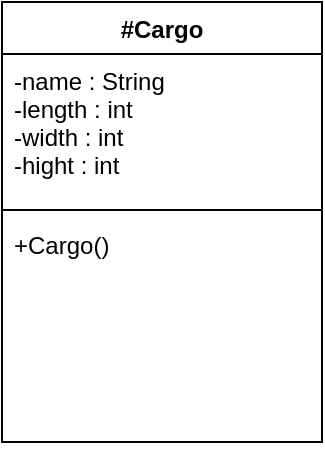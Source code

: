 <mxfile>
    <diagram id="4MWANz_3XtOKcy-9TYxH" name="Seite-1">
        <mxGraphModel dx="238" dy="293" grid="1" gridSize="10" guides="1" tooltips="1" connect="1" arrows="1" fold="1" page="1" pageScale="1" pageWidth="827" pageHeight="1169" math="0" shadow="0">
            <root>
                <mxCell id="0"/>
                <mxCell id="1" parent="0"/>
                <mxCell id="3" value="#Cargo" style="swimlane;fontStyle=1;align=center;verticalAlign=top;childLayout=stackLayout;horizontal=1;startSize=26;horizontalStack=0;resizeParent=1;resizeParentMax=0;resizeLast=0;collapsible=1;marginBottom=0;" parent="1" vertex="1">
                    <mxGeometry x="100" y="110" width="160" height="220" as="geometry">
                        <mxRectangle x="100" y="110" width="100" height="30" as="alternateBounds"/>
                    </mxGeometry>
                </mxCell>
                <mxCell id="4" value="-name : String&#10;-length : int&#10;-width : int&#10;-hight : int&#10;" style="text;strokeColor=none;fillColor=none;align=left;verticalAlign=top;spacingLeft=4;spacingRight=4;overflow=hidden;rotatable=0;points=[[0,0.5],[1,0.5]];portConstraint=eastwest;" parent="3" vertex="1">
                    <mxGeometry y="26" width="160" height="74" as="geometry"/>
                </mxCell>
                <mxCell id="5" value="" style="line;strokeWidth=1;fillColor=none;align=left;verticalAlign=middle;spacingTop=-1;spacingLeft=3;spacingRight=3;rotatable=0;labelPosition=right;points=[];portConstraint=eastwest;strokeColor=inherit;" parent="3" vertex="1">
                    <mxGeometry y="100" width="160" height="8" as="geometry"/>
                </mxCell>
                <mxCell id="6" value="+Cargo()" style="text;strokeColor=none;fillColor=none;align=left;verticalAlign=top;spacingLeft=4;spacingRight=4;overflow=hidden;rotatable=0;points=[[0,0.5],[1,0.5]];portConstraint=eastwest;" parent="3" vertex="1">
                    <mxGeometry y="108" width="160" height="112" as="geometry"/>
                </mxCell>
            </root>
        </mxGraphModel>
    </diagram>
</mxfile>